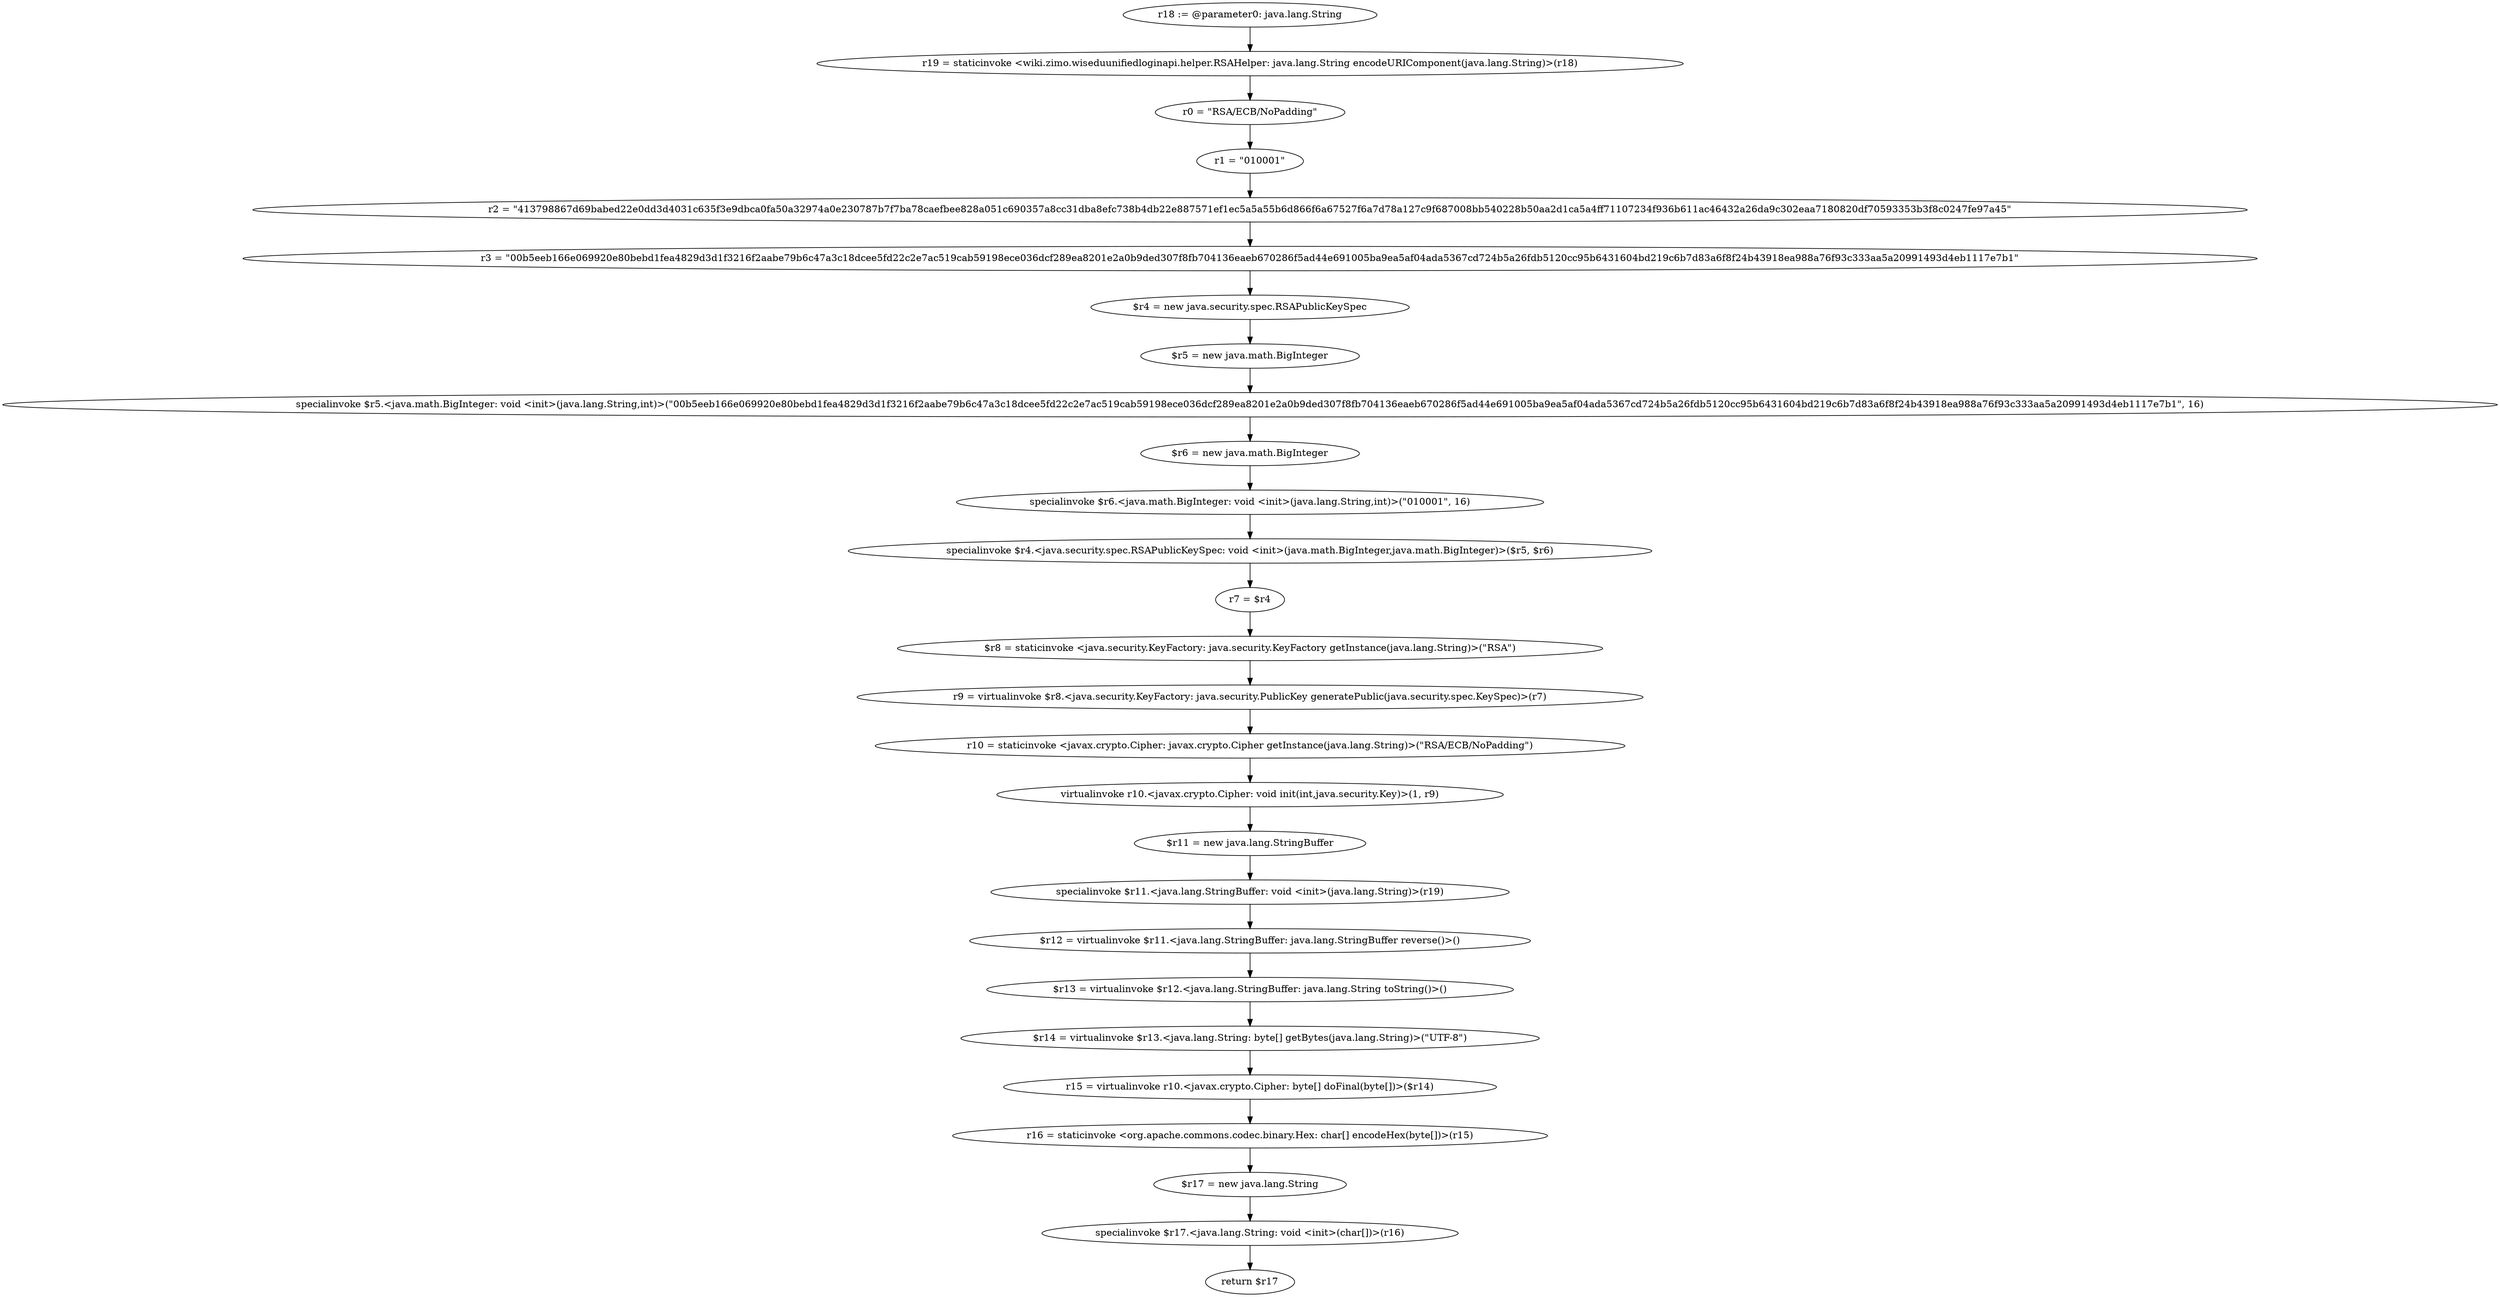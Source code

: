 digraph "unitGraph" {
    "r18 := @parameter0: java.lang.String"
    "r19 = staticinvoke <wiki.zimo.wiseduunifiedloginapi.helper.RSAHelper: java.lang.String encodeURIComponent(java.lang.String)>(r18)"
    "r0 = \"RSA/ECB/NoPadding\""
    "r1 = \"010001\""
    "r2 = \"413798867d69babed22e0dd3d4031c635f3e9dbca0fa50a32974a0e230787b7f7ba78caefbee828a051c690357a8cc31dba8efc738b4db22e887571ef1ec5a5a55b6d866f6a67527f6a7d78a127c9f687008bb540228b50aa2d1ca5a4ff71107234f936b611ac46432a26da9c302eaa7180820df70593353b3f8c0247fe97a45\""
    "r3 = \"00b5eeb166e069920e80bebd1fea4829d3d1f3216f2aabe79b6c47a3c18dcee5fd22c2e7ac519cab59198ece036dcf289ea8201e2a0b9ded307f8fb704136eaeb670286f5ad44e691005ba9ea5af04ada5367cd724b5a26fdb5120cc95b6431604bd219c6b7d83a6f8f24b43918ea988a76f93c333aa5a20991493d4eb1117e7b1\""
    "$r4 = new java.security.spec.RSAPublicKeySpec"
    "$r5 = new java.math.BigInteger"
    "specialinvoke $r5.<java.math.BigInteger: void <init>(java.lang.String,int)>(\"00b5eeb166e069920e80bebd1fea4829d3d1f3216f2aabe79b6c47a3c18dcee5fd22c2e7ac519cab59198ece036dcf289ea8201e2a0b9ded307f8fb704136eaeb670286f5ad44e691005ba9ea5af04ada5367cd724b5a26fdb5120cc95b6431604bd219c6b7d83a6f8f24b43918ea988a76f93c333aa5a20991493d4eb1117e7b1\", 16)"
    "$r6 = new java.math.BigInteger"
    "specialinvoke $r6.<java.math.BigInteger: void <init>(java.lang.String,int)>(\"010001\", 16)"
    "specialinvoke $r4.<java.security.spec.RSAPublicKeySpec: void <init>(java.math.BigInteger,java.math.BigInteger)>($r5, $r6)"
    "r7 = $r4"
    "$r8 = staticinvoke <java.security.KeyFactory: java.security.KeyFactory getInstance(java.lang.String)>(\"RSA\")"
    "r9 = virtualinvoke $r8.<java.security.KeyFactory: java.security.PublicKey generatePublic(java.security.spec.KeySpec)>(r7)"
    "r10 = staticinvoke <javax.crypto.Cipher: javax.crypto.Cipher getInstance(java.lang.String)>(\"RSA/ECB/NoPadding\")"
    "virtualinvoke r10.<javax.crypto.Cipher: void init(int,java.security.Key)>(1, r9)"
    "$r11 = new java.lang.StringBuffer"
    "specialinvoke $r11.<java.lang.StringBuffer: void <init>(java.lang.String)>(r19)"
    "$r12 = virtualinvoke $r11.<java.lang.StringBuffer: java.lang.StringBuffer reverse()>()"
    "$r13 = virtualinvoke $r12.<java.lang.StringBuffer: java.lang.String toString()>()"
    "$r14 = virtualinvoke $r13.<java.lang.String: byte[] getBytes(java.lang.String)>(\"UTF-8\")"
    "r15 = virtualinvoke r10.<javax.crypto.Cipher: byte[] doFinal(byte[])>($r14)"
    "r16 = staticinvoke <org.apache.commons.codec.binary.Hex: char[] encodeHex(byte[])>(r15)"
    "$r17 = new java.lang.String"
    "specialinvoke $r17.<java.lang.String: void <init>(char[])>(r16)"
    "return $r17"
    "r18 := @parameter0: java.lang.String"->"r19 = staticinvoke <wiki.zimo.wiseduunifiedloginapi.helper.RSAHelper: java.lang.String encodeURIComponent(java.lang.String)>(r18)";
    "r19 = staticinvoke <wiki.zimo.wiseduunifiedloginapi.helper.RSAHelper: java.lang.String encodeURIComponent(java.lang.String)>(r18)"->"r0 = \"RSA/ECB/NoPadding\"";
    "r0 = \"RSA/ECB/NoPadding\""->"r1 = \"010001\"";
    "r1 = \"010001\""->"r2 = \"413798867d69babed22e0dd3d4031c635f3e9dbca0fa50a32974a0e230787b7f7ba78caefbee828a051c690357a8cc31dba8efc738b4db22e887571ef1ec5a5a55b6d866f6a67527f6a7d78a127c9f687008bb540228b50aa2d1ca5a4ff71107234f936b611ac46432a26da9c302eaa7180820df70593353b3f8c0247fe97a45\"";
    "r2 = \"413798867d69babed22e0dd3d4031c635f3e9dbca0fa50a32974a0e230787b7f7ba78caefbee828a051c690357a8cc31dba8efc738b4db22e887571ef1ec5a5a55b6d866f6a67527f6a7d78a127c9f687008bb540228b50aa2d1ca5a4ff71107234f936b611ac46432a26da9c302eaa7180820df70593353b3f8c0247fe97a45\""->"r3 = \"00b5eeb166e069920e80bebd1fea4829d3d1f3216f2aabe79b6c47a3c18dcee5fd22c2e7ac519cab59198ece036dcf289ea8201e2a0b9ded307f8fb704136eaeb670286f5ad44e691005ba9ea5af04ada5367cd724b5a26fdb5120cc95b6431604bd219c6b7d83a6f8f24b43918ea988a76f93c333aa5a20991493d4eb1117e7b1\"";
    "r3 = \"00b5eeb166e069920e80bebd1fea4829d3d1f3216f2aabe79b6c47a3c18dcee5fd22c2e7ac519cab59198ece036dcf289ea8201e2a0b9ded307f8fb704136eaeb670286f5ad44e691005ba9ea5af04ada5367cd724b5a26fdb5120cc95b6431604bd219c6b7d83a6f8f24b43918ea988a76f93c333aa5a20991493d4eb1117e7b1\""->"$r4 = new java.security.spec.RSAPublicKeySpec";
    "$r4 = new java.security.spec.RSAPublicKeySpec"->"$r5 = new java.math.BigInteger";
    "$r5 = new java.math.BigInteger"->"specialinvoke $r5.<java.math.BigInteger: void <init>(java.lang.String,int)>(\"00b5eeb166e069920e80bebd1fea4829d3d1f3216f2aabe79b6c47a3c18dcee5fd22c2e7ac519cab59198ece036dcf289ea8201e2a0b9ded307f8fb704136eaeb670286f5ad44e691005ba9ea5af04ada5367cd724b5a26fdb5120cc95b6431604bd219c6b7d83a6f8f24b43918ea988a76f93c333aa5a20991493d4eb1117e7b1\", 16)";
    "specialinvoke $r5.<java.math.BigInteger: void <init>(java.lang.String,int)>(\"00b5eeb166e069920e80bebd1fea4829d3d1f3216f2aabe79b6c47a3c18dcee5fd22c2e7ac519cab59198ece036dcf289ea8201e2a0b9ded307f8fb704136eaeb670286f5ad44e691005ba9ea5af04ada5367cd724b5a26fdb5120cc95b6431604bd219c6b7d83a6f8f24b43918ea988a76f93c333aa5a20991493d4eb1117e7b1\", 16)"->"$r6 = new java.math.BigInteger";
    "$r6 = new java.math.BigInteger"->"specialinvoke $r6.<java.math.BigInteger: void <init>(java.lang.String,int)>(\"010001\", 16)";
    "specialinvoke $r6.<java.math.BigInteger: void <init>(java.lang.String,int)>(\"010001\", 16)"->"specialinvoke $r4.<java.security.spec.RSAPublicKeySpec: void <init>(java.math.BigInteger,java.math.BigInteger)>($r5, $r6)";
    "specialinvoke $r4.<java.security.spec.RSAPublicKeySpec: void <init>(java.math.BigInteger,java.math.BigInteger)>($r5, $r6)"->"r7 = $r4";
    "r7 = $r4"->"$r8 = staticinvoke <java.security.KeyFactory: java.security.KeyFactory getInstance(java.lang.String)>(\"RSA\")";
    "$r8 = staticinvoke <java.security.KeyFactory: java.security.KeyFactory getInstance(java.lang.String)>(\"RSA\")"->"r9 = virtualinvoke $r8.<java.security.KeyFactory: java.security.PublicKey generatePublic(java.security.spec.KeySpec)>(r7)";
    "r9 = virtualinvoke $r8.<java.security.KeyFactory: java.security.PublicKey generatePublic(java.security.spec.KeySpec)>(r7)"->"r10 = staticinvoke <javax.crypto.Cipher: javax.crypto.Cipher getInstance(java.lang.String)>(\"RSA/ECB/NoPadding\")";
    "r10 = staticinvoke <javax.crypto.Cipher: javax.crypto.Cipher getInstance(java.lang.String)>(\"RSA/ECB/NoPadding\")"->"virtualinvoke r10.<javax.crypto.Cipher: void init(int,java.security.Key)>(1, r9)";
    "virtualinvoke r10.<javax.crypto.Cipher: void init(int,java.security.Key)>(1, r9)"->"$r11 = new java.lang.StringBuffer";
    "$r11 = new java.lang.StringBuffer"->"specialinvoke $r11.<java.lang.StringBuffer: void <init>(java.lang.String)>(r19)";
    "specialinvoke $r11.<java.lang.StringBuffer: void <init>(java.lang.String)>(r19)"->"$r12 = virtualinvoke $r11.<java.lang.StringBuffer: java.lang.StringBuffer reverse()>()";
    "$r12 = virtualinvoke $r11.<java.lang.StringBuffer: java.lang.StringBuffer reverse()>()"->"$r13 = virtualinvoke $r12.<java.lang.StringBuffer: java.lang.String toString()>()";
    "$r13 = virtualinvoke $r12.<java.lang.StringBuffer: java.lang.String toString()>()"->"$r14 = virtualinvoke $r13.<java.lang.String: byte[] getBytes(java.lang.String)>(\"UTF-8\")";
    "$r14 = virtualinvoke $r13.<java.lang.String: byte[] getBytes(java.lang.String)>(\"UTF-8\")"->"r15 = virtualinvoke r10.<javax.crypto.Cipher: byte[] doFinal(byte[])>($r14)";
    "r15 = virtualinvoke r10.<javax.crypto.Cipher: byte[] doFinal(byte[])>($r14)"->"r16 = staticinvoke <org.apache.commons.codec.binary.Hex: char[] encodeHex(byte[])>(r15)";
    "r16 = staticinvoke <org.apache.commons.codec.binary.Hex: char[] encodeHex(byte[])>(r15)"->"$r17 = new java.lang.String";
    "$r17 = new java.lang.String"->"specialinvoke $r17.<java.lang.String: void <init>(char[])>(r16)";
    "specialinvoke $r17.<java.lang.String: void <init>(char[])>(r16)"->"return $r17";
}
